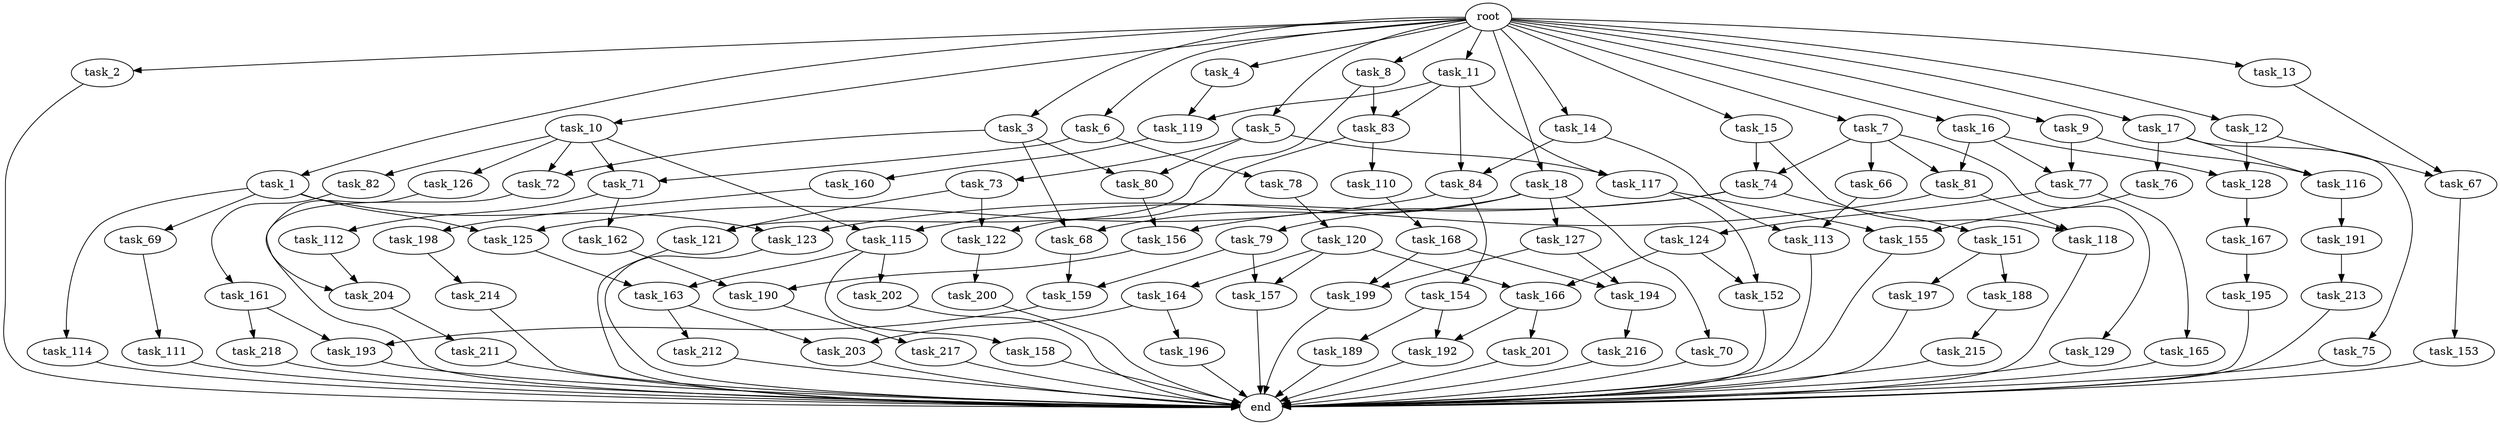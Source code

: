 digraph G {
  root [size="0.000000"];
  task_1 [size="1.024000"];
  task_2 [size="1.024000"];
  task_3 [size="1.024000"];
  task_4 [size="1.024000"];
  task_5 [size="1.024000"];
  task_6 [size="1.024000"];
  task_7 [size="1.024000"];
  task_8 [size="1.024000"];
  task_9 [size="1.024000"];
  task_10 [size="1.024000"];
  task_11 [size="1.024000"];
  task_12 [size="1.024000"];
  task_13 [size="1.024000"];
  task_14 [size="1.024000"];
  task_15 [size="1.024000"];
  task_16 [size="1.024000"];
  task_17 [size="1.024000"];
  task_18 [size="1.024000"];
  task_66 [size="858993459.200000"];
  task_67 [size="498216206.336000"];
  task_68 [size="841813590.016000"];
  task_69 [size="420906795.008000"];
  task_70 [size="420906795.008000"];
  task_71 [size="1717986918.400000"];
  task_72 [size="1279900254.208000"];
  task_73 [size="858993459.200000"];
  task_74 [size="1073741824.000000"];
  task_75 [size="858993459.200000"];
  task_76 [size="858993459.200000"];
  task_77 [size="1391569403.904000"];
  task_78 [size="858993459.200000"];
  task_79 [size="420906795.008000"];
  task_80 [size="1279900254.208000"];
  task_81 [size="1554778161.152000"];
  task_82 [size="858993459.200000"];
  task_83 [size="687194767.360000"];
  task_84 [size="558345748.480000"];
  task_110 [size="695784701.952000"];
  task_111 [size="549755813.888000"];
  task_112 [size="695784701.952000"];
  task_113 [size="455266533.376000"];
  task_114 [size="420906795.008000"];
  task_115 [size="996432412.672000"];
  task_116 [size="1554778161.152000"];
  task_117 [size="996432412.672000"];
  task_118 [size="429496729.600000"];
  task_119 [size="214748364.800000"];
  task_120 [size="214748364.800000"];
  task_121 [size="1245540515.840000"];
  task_122 [size="1391569403.904000"];
  task_123 [size="635655159.808000"];
  task_124 [size="137438953.472000"];
  task_125 [size="1116691496.960000"];
  task_126 [size="858993459.200000"];
  task_127 [size="420906795.008000"];
  task_128 [size="1116691496.960000"];
  task_129 [size="858993459.200000"];
  task_151 [size="137438953.472000"];
  task_152 [size="893353197.568000"];
  task_153 [size="420906795.008000"];
  task_154 [size="695784701.952000"];
  task_155 [size="584115552.256000"];
  task_156 [size="446676598.784000"];
  task_157 [size="893353197.568000"];
  task_158 [size="309237645.312000"];
  task_159 [size="1717986918.400000"];
  task_160 [size="309237645.312000"];
  task_161 [size="695784701.952000"];
  task_162 [size="695784701.952000"];
  task_163 [size="343597383.680000"];
  task_164 [size="34359738.368000"];
  task_165 [size="137438953.472000"];
  task_166 [size="893353197.568000"];
  task_167 [size="549755813.888000"];
  task_168 [size="695784701.952000"];
  task_188 [size="214748364.800000"];
  task_189 [size="549755813.888000"];
  task_190 [size="214748364.800000"];
  task_191 [size="137438953.472000"];
  task_192 [size="627065225.216000"];
  task_193 [size="773094113.280000"];
  task_194 [size="627065225.216000"];
  task_195 [size="309237645.312000"];
  task_196 [size="214748364.800000"];
  task_197 [size="214748364.800000"];
  task_198 [size="34359738.368000"];
  task_199 [size="627065225.216000"];
  task_200 [size="137438953.472000"];
  task_201 [size="77309411.328000"];
  task_202 [size="309237645.312000"];
  task_203 [size="764504178.688000"];
  task_204 [size="910533066.752000"];
  task_211 [size="695784701.952000"];
  task_212 [size="549755813.888000"];
  task_213 [size="309237645.312000"];
  task_214 [size="77309411.328000"];
  task_215 [size="420906795.008000"];
  task_216 [size="309237645.312000"];
  task_217 [size="420906795.008000"];
  task_218 [size="695784701.952000"];
  end [size="0.000000"];

  root -> task_1 [size="1.000000"];
  root -> task_2 [size="1.000000"];
  root -> task_3 [size="1.000000"];
  root -> task_4 [size="1.000000"];
  root -> task_5 [size="1.000000"];
  root -> task_6 [size="1.000000"];
  root -> task_7 [size="1.000000"];
  root -> task_8 [size="1.000000"];
  root -> task_9 [size="1.000000"];
  root -> task_10 [size="1.000000"];
  root -> task_11 [size="1.000000"];
  root -> task_12 [size="1.000000"];
  root -> task_13 [size="1.000000"];
  root -> task_14 [size="1.000000"];
  root -> task_15 [size="1.000000"];
  root -> task_16 [size="1.000000"];
  root -> task_17 [size="1.000000"];
  root -> task_18 [size="1.000000"];
  task_1 -> task_69 [size="411041792.000000"];
  task_1 -> task_114 [size="411041792.000000"];
  task_1 -> task_123 [size="411041792.000000"];
  task_1 -> task_125 [size="411041792.000000"];
  task_2 -> end [size="1.000000"];
  task_3 -> task_68 [size="411041792.000000"];
  task_3 -> task_72 [size="411041792.000000"];
  task_3 -> task_80 [size="411041792.000000"];
  task_4 -> task_119 [size="75497472.000000"];
  task_5 -> task_73 [size="838860800.000000"];
  task_5 -> task_80 [size="838860800.000000"];
  task_5 -> task_117 [size="838860800.000000"];
  task_6 -> task_71 [size="838860800.000000"];
  task_6 -> task_78 [size="838860800.000000"];
  task_7 -> task_66 [size="838860800.000000"];
  task_7 -> task_74 [size="838860800.000000"];
  task_7 -> task_81 [size="838860800.000000"];
  task_7 -> task_129 [size="838860800.000000"];
  task_8 -> task_83 [size="536870912.000000"];
  task_8 -> task_121 [size="536870912.000000"];
  task_9 -> task_77 [size="679477248.000000"];
  task_9 -> task_116 [size="679477248.000000"];
  task_10 -> task_71 [size="838860800.000000"];
  task_10 -> task_72 [size="838860800.000000"];
  task_10 -> task_82 [size="838860800.000000"];
  task_10 -> task_115 [size="838860800.000000"];
  task_10 -> task_126 [size="838860800.000000"];
  task_11 -> task_83 [size="134217728.000000"];
  task_11 -> task_84 [size="134217728.000000"];
  task_11 -> task_117 [size="134217728.000000"];
  task_11 -> task_119 [size="134217728.000000"];
  task_12 -> task_67 [size="411041792.000000"];
  task_12 -> task_128 [size="411041792.000000"];
  task_13 -> task_67 [size="75497472.000000"];
  task_14 -> task_84 [size="411041792.000000"];
  task_14 -> task_113 [size="411041792.000000"];
  task_15 -> task_74 [size="209715200.000000"];
  task_15 -> task_118 [size="209715200.000000"];
  task_16 -> task_77 [size="679477248.000000"];
  task_16 -> task_81 [size="679477248.000000"];
  task_16 -> task_128 [size="679477248.000000"];
  task_17 -> task_75 [size="838860800.000000"];
  task_17 -> task_76 [size="838860800.000000"];
  task_17 -> task_116 [size="838860800.000000"];
  task_18 -> task_68 [size="411041792.000000"];
  task_18 -> task_70 [size="411041792.000000"];
  task_18 -> task_79 [size="411041792.000000"];
  task_18 -> task_127 [size="411041792.000000"];
  task_66 -> task_113 [size="33554432.000000"];
  task_67 -> task_153 [size="411041792.000000"];
  task_68 -> task_159 [size="838860800.000000"];
  task_69 -> task_111 [size="536870912.000000"];
  task_70 -> end [size="1.000000"];
  task_71 -> task_112 [size="679477248.000000"];
  task_71 -> task_162 [size="679477248.000000"];
  task_72 -> end [size="1.000000"];
  task_73 -> task_121 [size="679477248.000000"];
  task_73 -> task_122 [size="679477248.000000"];
  task_74 -> task_115 [size="134217728.000000"];
  task_74 -> task_151 [size="134217728.000000"];
  task_74 -> task_156 [size="134217728.000000"];
  task_75 -> end [size="1.000000"];
  task_76 -> task_155 [size="536870912.000000"];
  task_77 -> task_124 [size="134217728.000000"];
  task_77 -> task_165 [size="134217728.000000"];
  task_78 -> task_120 [size="209715200.000000"];
  task_79 -> task_157 [size="838860800.000000"];
  task_79 -> task_159 [size="838860800.000000"];
  task_80 -> task_156 [size="301989888.000000"];
  task_81 -> task_118 [size="209715200.000000"];
  task_81 -> task_123 [size="209715200.000000"];
  task_82 -> task_161 [size="679477248.000000"];
  task_83 -> task_110 [size="679477248.000000"];
  task_83 -> task_122 [size="679477248.000000"];
  task_84 -> task_125 [size="679477248.000000"];
  task_84 -> task_154 [size="679477248.000000"];
  task_110 -> task_168 [size="679477248.000000"];
  task_111 -> end [size="1.000000"];
  task_112 -> task_204 [size="679477248.000000"];
  task_113 -> end [size="1.000000"];
  task_114 -> end [size="1.000000"];
  task_115 -> task_158 [size="301989888.000000"];
  task_115 -> task_163 [size="301989888.000000"];
  task_115 -> task_202 [size="301989888.000000"];
  task_116 -> task_191 [size="134217728.000000"];
  task_117 -> task_152 [size="33554432.000000"];
  task_117 -> task_155 [size="33554432.000000"];
  task_118 -> end [size="1.000000"];
  task_119 -> task_160 [size="301989888.000000"];
  task_120 -> task_157 [size="33554432.000000"];
  task_120 -> task_164 [size="33554432.000000"];
  task_120 -> task_166 [size="33554432.000000"];
  task_121 -> end [size="1.000000"];
  task_122 -> task_200 [size="134217728.000000"];
  task_123 -> end [size="1.000000"];
  task_124 -> task_152 [size="838860800.000000"];
  task_124 -> task_166 [size="838860800.000000"];
  task_125 -> task_163 [size="33554432.000000"];
  task_126 -> task_204 [size="209715200.000000"];
  task_127 -> task_194 [size="75497472.000000"];
  task_127 -> task_199 [size="75497472.000000"];
  task_128 -> task_167 [size="536870912.000000"];
  task_129 -> end [size="1.000000"];
  task_151 -> task_188 [size="209715200.000000"];
  task_151 -> task_197 [size="209715200.000000"];
  task_152 -> end [size="1.000000"];
  task_153 -> end [size="1.000000"];
  task_154 -> task_189 [size="536870912.000000"];
  task_154 -> task_192 [size="536870912.000000"];
  task_155 -> end [size="1.000000"];
  task_156 -> task_190 [size="75497472.000000"];
  task_157 -> end [size="1.000000"];
  task_158 -> end [size="1.000000"];
  task_159 -> task_193 [size="75497472.000000"];
  task_160 -> task_198 [size="33554432.000000"];
  task_161 -> task_193 [size="679477248.000000"];
  task_161 -> task_218 [size="679477248.000000"];
  task_162 -> task_190 [size="134217728.000000"];
  task_163 -> task_203 [size="536870912.000000"];
  task_163 -> task_212 [size="536870912.000000"];
  task_164 -> task_196 [size="209715200.000000"];
  task_164 -> task_203 [size="209715200.000000"];
  task_165 -> end [size="1.000000"];
  task_166 -> task_192 [size="75497472.000000"];
  task_166 -> task_201 [size="75497472.000000"];
  task_167 -> task_195 [size="301989888.000000"];
  task_168 -> task_194 [size="536870912.000000"];
  task_168 -> task_199 [size="536870912.000000"];
  task_188 -> task_215 [size="411041792.000000"];
  task_189 -> end [size="1.000000"];
  task_190 -> task_217 [size="411041792.000000"];
  task_191 -> task_213 [size="301989888.000000"];
  task_192 -> end [size="1.000000"];
  task_193 -> end [size="1.000000"];
  task_194 -> task_216 [size="301989888.000000"];
  task_195 -> end [size="1.000000"];
  task_196 -> end [size="1.000000"];
  task_197 -> end [size="1.000000"];
  task_198 -> task_214 [size="75497472.000000"];
  task_199 -> end [size="1.000000"];
  task_200 -> end [size="1.000000"];
  task_201 -> end [size="1.000000"];
  task_202 -> end [size="1.000000"];
  task_203 -> end [size="1.000000"];
  task_204 -> task_211 [size="679477248.000000"];
  task_211 -> end [size="1.000000"];
  task_212 -> end [size="1.000000"];
  task_213 -> end [size="1.000000"];
  task_214 -> end [size="1.000000"];
  task_215 -> end [size="1.000000"];
  task_216 -> end [size="1.000000"];
  task_217 -> end [size="1.000000"];
  task_218 -> end [size="1.000000"];
}
